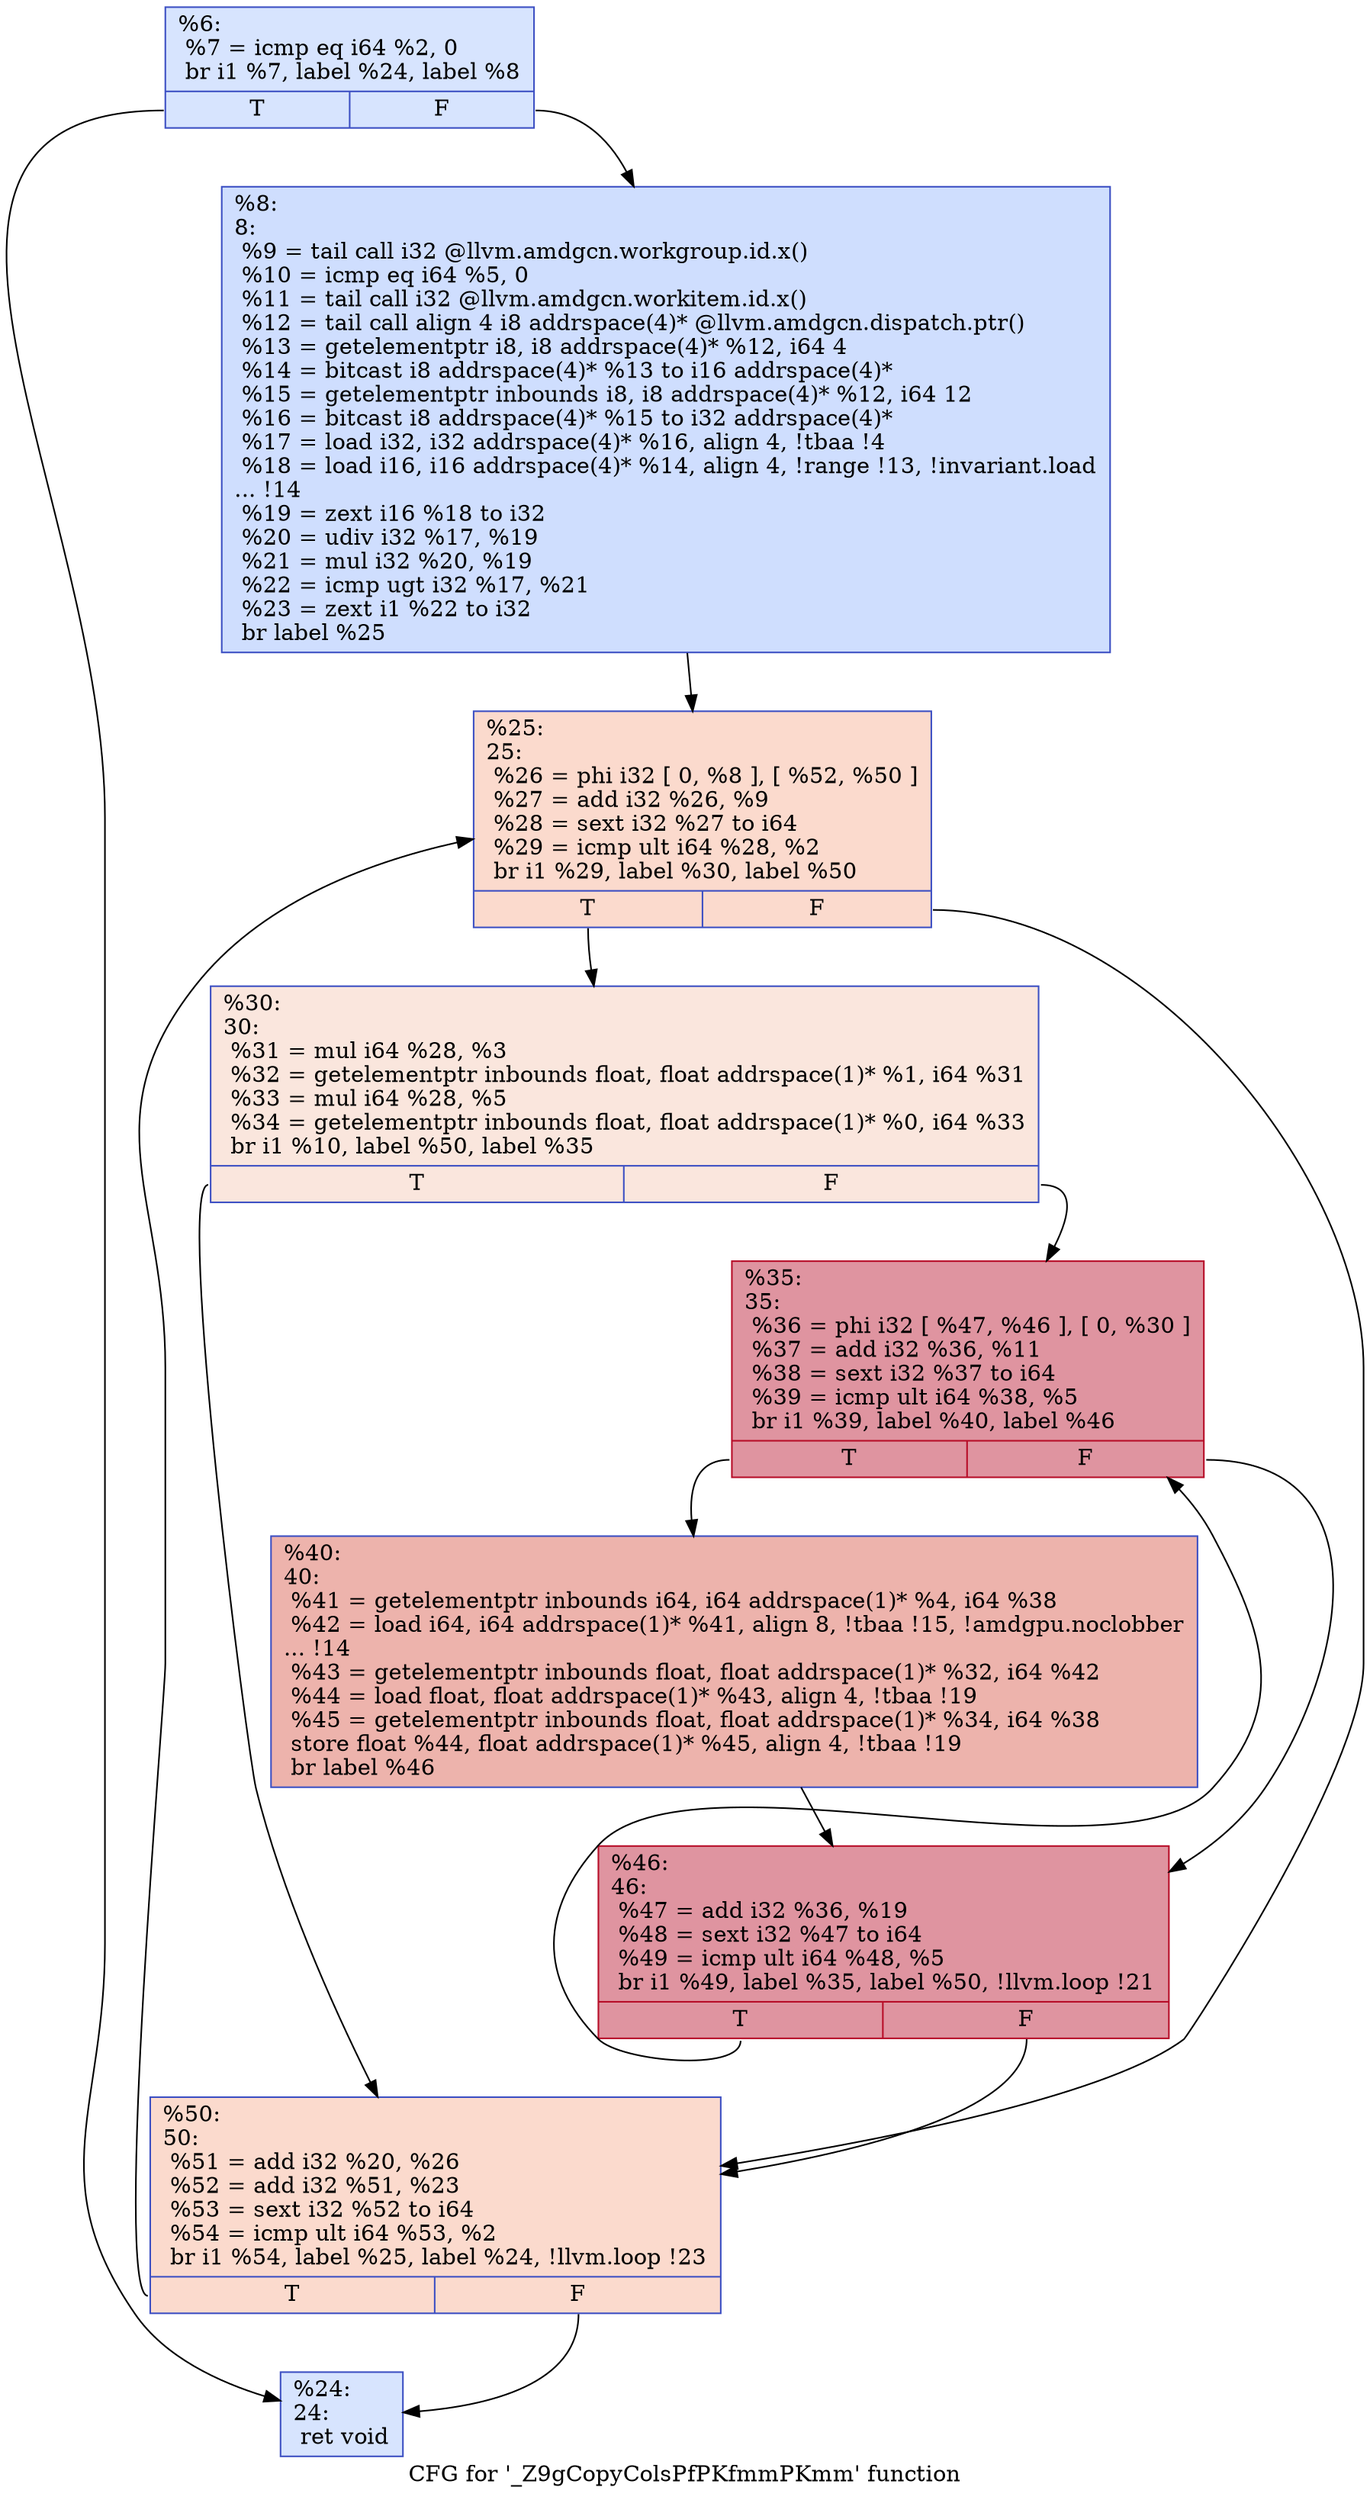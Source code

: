 digraph "CFG for '_Z9gCopyColsPfPKfmmPKmm' function" {
	label="CFG for '_Z9gCopyColsPfPKfmmPKmm' function";

	Node0x4628960 [shape=record,color="#3d50c3ff", style=filled, fillcolor="#a5c3fe70",label="{%6:\l  %7 = icmp eq i64 %2, 0\l  br i1 %7, label %24, label %8\l|{<s0>T|<s1>F}}"];
	Node0x4628960:s0 -> Node0x4629050;
	Node0x4628960:s1 -> Node0x46290a0;
	Node0x46290a0 [shape=record,color="#3d50c3ff", style=filled, fillcolor="#93b5fe70",label="{%8:\l8:                                                \l  %9 = tail call i32 @llvm.amdgcn.workgroup.id.x()\l  %10 = icmp eq i64 %5, 0\l  %11 = tail call i32 @llvm.amdgcn.workitem.id.x()\l  %12 = tail call align 4 i8 addrspace(4)* @llvm.amdgcn.dispatch.ptr()\l  %13 = getelementptr i8, i8 addrspace(4)* %12, i64 4\l  %14 = bitcast i8 addrspace(4)* %13 to i16 addrspace(4)*\l  %15 = getelementptr inbounds i8, i8 addrspace(4)* %12, i64 12\l  %16 = bitcast i8 addrspace(4)* %15 to i32 addrspace(4)*\l  %17 = load i32, i32 addrspace(4)* %16, align 4, !tbaa !4\l  %18 = load i16, i16 addrspace(4)* %14, align 4, !range !13, !invariant.load\l... !14\l  %19 = zext i16 %18 to i32\l  %20 = udiv i32 %17, %19\l  %21 = mul i32 %20, %19\l  %22 = icmp ugt i32 %17, %21\l  %23 = zext i1 %22 to i32\l  br label %25\l}"];
	Node0x46290a0 -> Node0x462adf0;
	Node0x4629050 [shape=record,color="#3d50c3ff", style=filled, fillcolor="#a5c3fe70",label="{%24:\l24:                                               \l  ret void\l}"];
	Node0x462adf0 [shape=record,color="#3d50c3ff", style=filled, fillcolor="#f7ac8e70",label="{%25:\l25:                                               \l  %26 = phi i32 [ 0, %8 ], [ %52, %50 ]\l  %27 = add i32 %26, %9\l  %28 = sext i32 %27 to i64\l  %29 = icmp ult i64 %28, %2\l  br i1 %29, label %30, label %50\l|{<s0>T|<s1>F}}"];
	Node0x462adf0:s0 -> Node0x462b1d0;
	Node0x462adf0:s1 -> Node0x462af40;
	Node0x462b1d0 [shape=record,color="#3d50c3ff", style=filled, fillcolor="#f3c7b170",label="{%30:\l30:                                               \l  %31 = mul i64 %28, %3\l  %32 = getelementptr inbounds float, float addrspace(1)* %1, i64 %31\l  %33 = mul i64 %28, %5\l  %34 = getelementptr inbounds float, float addrspace(1)* %0, i64 %33\l  br i1 %10, label %50, label %35\l|{<s0>T|<s1>F}}"];
	Node0x462b1d0:s0 -> Node0x462af40;
	Node0x462b1d0:s1 -> Node0x4629bb0;
	Node0x4629bb0 [shape=record,color="#b70d28ff", style=filled, fillcolor="#b70d2870",label="{%35:\l35:                                               \l  %36 = phi i32 [ %47, %46 ], [ 0, %30 ]\l  %37 = add i32 %36, %11\l  %38 = sext i32 %37 to i64\l  %39 = icmp ult i64 %38, %5\l  br i1 %39, label %40, label %46\l|{<s0>T|<s1>F}}"];
	Node0x4629bb0:s0 -> Node0x462ba70;
	Node0x4629bb0:s1 -> Node0x462b7a0;
	Node0x462ba70 [shape=record,color="#3d50c3ff", style=filled, fillcolor="#d6524470",label="{%40:\l40:                                               \l  %41 = getelementptr inbounds i64, i64 addrspace(1)* %4, i64 %38\l  %42 = load i64, i64 addrspace(1)* %41, align 8, !tbaa !15, !amdgpu.noclobber\l... !14\l  %43 = getelementptr inbounds float, float addrspace(1)* %32, i64 %42\l  %44 = load float, float addrspace(1)* %43, align 4, !tbaa !19\l  %45 = getelementptr inbounds float, float addrspace(1)* %34, i64 %38\l  store float %44, float addrspace(1)* %45, align 4, !tbaa !19\l  br label %46\l}"];
	Node0x462ba70 -> Node0x462b7a0;
	Node0x462b7a0 [shape=record,color="#b70d28ff", style=filled, fillcolor="#b70d2870",label="{%46:\l46:                                               \l  %47 = add i32 %36, %19\l  %48 = sext i32 %47 to i64\l  %49 = icmp ult i64 %48, %5\l  br i1 %49, label %35, label %50, !llvm.loop !21\l|{<s0>T|<s1>F}}"];
	Node0x462b7a0:s0 -> Node0x4629bb0;
	Node0x462b7a0:s1 -> Node0x462af40;
	Node0x462af40 [shape=record,color="#3d50c3ff", style=filled, fillcolor="#f7ac8e70",label="{%50:\l50:                                               \l  %51 = add i32 %20, %26\l  %52 = add i32 %51, %23\l  %53 = sext i32 %52 to i64\l  %54 = icmp ult i64 %53, %2\l  br i1 %54, label %25, label %24, !llvm.loop !23\l|{<s0>T|<s1>F}}"];
	Node0x462af40:s0 -> Node0x462adf0;
	Node0x462af40:s1 -> Node0x4629050;
}
